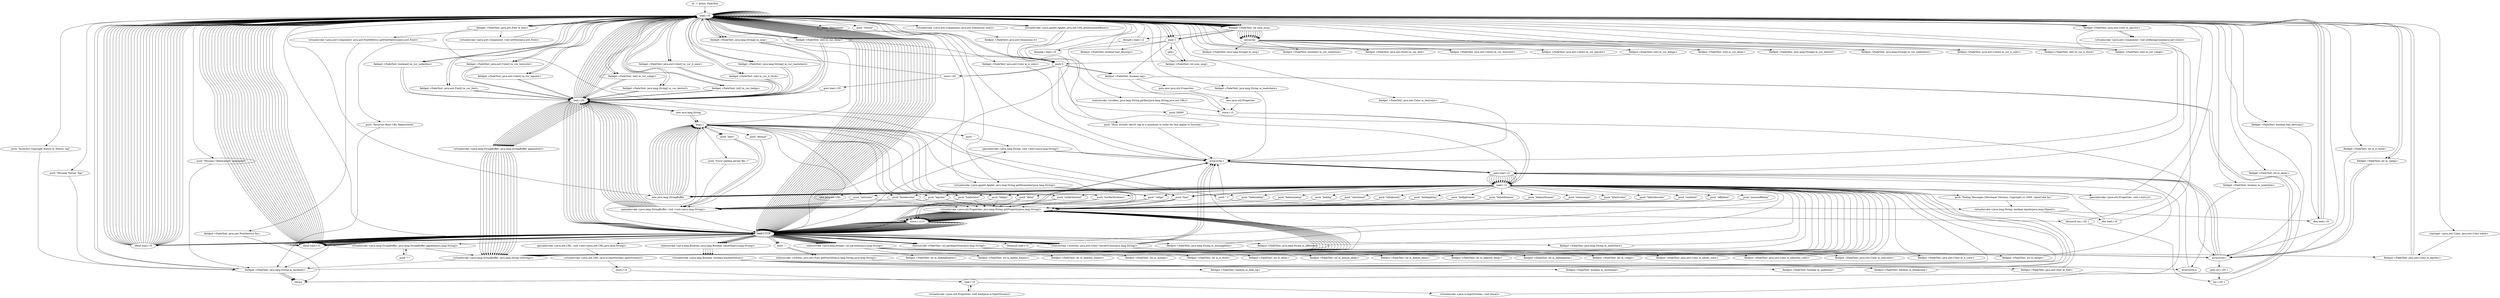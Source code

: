 digraph "" {
    "r0 := @this: FadeText"
    "load.r r0"
    "r0 := @this: FadeText"->"load.r r0";
    "load.r r0"->"load.r r0";
    "virtualinvoke <java.awt.Component: java.awt.Dimension size()>"
    "load.r r0"->"virtualinvoke <java.awt.Component: java.awt.Dimension size()>";
    "fieldput <FadeText: java.awt.Dimension d>"
    "virtualinvoke <java.awt.Component: java.awt.Dimension size()>"->"fieldput <FadeText: java.awt.Dimension d>";
    "push 0"
    "fieldput <FadeText: java.awt.Dimension d>"->"push 0";
    "store.i i35"
    "push 0"->"store.i i35";
    "store.i i35"->"load.r r0";
    "push \"Notice\""
    "load.r r0"->"push \"Notice\"";
    "virtualinvoke <java.applet.Applet: java.lang.String getParameter(java.lang.String)>"
    "push \"Notice\""->"virtualinvoke <java.applet.Applet: java.lang.String getParameter(java.lang.String)>";
    "store.r r118"
    "virtualinvoke <java.applet.Applet: java.lang.String getParameter(java.lang.String)>"->"store.r r118";
    "load.r r118"
    "store.r r118"->"load.r r118";
    "ifnull load.r r0"
    "load.r r118"->"ifnull load.r r0";
    "ifnull load.r r0"->"load.r r118";
    "load.r r118"->"load.r r0";
    "virtualinvoke <java.applet.Applet: java.net.URL getDocumentBase()>"
    "load.r r0"->"virtualinvoke <java.applet.Applet: java.net.URL getDocumentBase()>";
    "staticinvoke <evalkey: java.lang.String getKey(java.lang.String,java.net.URL)>"
    "virtualinvoke <java.applet.Applet: java.net.URL getDocumentBase()>"->"staticinvoke <evalkey: java.lang.String getKey(java.lang.String,java.net.URL)>";
    "store.r r2"
    "staticinvoke <evalkey: java.lang.String getKey(java.lang.String,java.net.URL)>"->"store.r r2";
    "load.r r2"
    "store.r r2"->"load.r r2";
    "push \"Fading Messages (Developer Version), Copyright (c) 2000, OpenCube Inc.\""
    "load.r r2"->"push \"Fading Messages (Developer Version), Copyright (c) 2000, OpenCube Inc.\"";
    "virtualinvoke <java.lang.String: boolean equals(java.lang.Object)>"
    "push \"Fading Messages (Developer Version), Copyright (c) 2000, OpenCube Inc.\""->"virtualinvoke <java.lang.String: boolean equals(java.lang.Object)>";
    "ifne load.r r0"
    "virtualinvoke <java.lang.String: boolean equals(java.lang.Object)>"->"ifne load.r r0";
    "ifne load.r r0"->"load.r r2";
    "push \"-1\""
    "load.r r2"->"push \"-1\"";
    "push \"-1\""->"virtualinvoke <java.lang.String: boolean equals(java.lang.Object)>";
    "ifeq load.r r0"
    "virtualinvoke <java.lang.String: boolean equals(java.lang.Object)>"->"ifeq load.r r0";
    "ifeq load.r r0"->"load.r r0";
    "push \"Incorrect Base URL Registration\""
    "load.r r0"->"push \"Incorrect Base URL Registration\"";
    "fieldput <FadeText: java.lang.String m_onsbtext>"
    "push \"Incorrect Base URL Registration\""->"fieldput <FadeText: java.lang.String m_onsbtext>";
    "return"
    "fieldput <FadeText: java.lang.String m_onsbtext>"->"return";
    "ifeq load.r r0"->"load.r r0";
    "push \"Incorrect Copyright Notice in \'Notice\' tag\""
    "load.r r0"->"push \"Incorrect Copyright Notice in \'Notice\' tag\"";
    "push \"Incorrect Copyright Notice in \'Notice\' tag\""->"fieldput <FadeText: java.lang.String m_onsbtext>";
    "fieldput <FadeText: java.lang.String m_onsbtext>"->"return";
    "ifne load.r r0"->"load.r r0";
    "push 1"
    "load.r r0"->"push 1";
    "fieldput <FadeText: boolean tag>"
    "push 1"->"fieldput <FadeText: boolean tag>";
    "goto new java.util.Properties"
    "fieldput <FadeText: boolean tag>"->"goto new java.util.Properties";
    "new java.util.Properties"
    "goto new java.util.Properties"->"new java.util.Properties";
    "new java.util.Properties"->"store.r r2";
    "store.r r2"->"load.r r2";
    "specialinvoke <java.util.Properties: void <init>()>"
    "load.r r2"->"specialinvoke <java.util.Properties: void <init>()>";
    "specialinvoke <java.util.Properties: void <init>()>"->"load.r r0";
    "push \"filelocation\""
    "load.r r0"->"push \"filelocation\"";
    "push \"filelocation\""->"virtualinvoke <java.applet.Applet: java.lang.String getParameter(java.lang.String)>";
    "virtualinvoke <java.applet.Applet: java.lang.String getParameter(java.lang.String)>"->"store.r r118";
    "store.r r118"->"load.r r118";
    "ifnonnull load.r r2"
    "load.r r118"->"ifnonnull load.r r2";
    "ifnonnull load.r r2"->"load.r r0";
    "push \"Missing \\\"filelocation\\\" parameter\""
    "load.r r0"->"push \"Missing \\\"filelocation\\\" parameter\"";
    "push \"Missing \\\"filelocation\\\" parameter\""->"fieldput <FadeText: java.lang.String m_onsbtext>";
    "fieldput <FadeText: java.lang.String m_onsbtext>"->"load.r r0";
    "load.r r0"->"push 0";
    "push 0"->"fieldput <FadeText: boolean tag>";
    "fieldput <FadeText: boolean tag>"->"return";
    "fieldput <FadeText: boolean tag>"->"store.r r2";
    "store.r r2"->"load.r r0";
    "new java.lang.StringBuffer"
    "load.r r0"->"new java.lang.StringBuffer";
    "dup1.r"
    "new java.lang.StringBuffer"->"dup1.r";
    "push \"Error loading param file: \\\"\""
    "dup1.r"->"push \"Error loading param file: \\\"\"";
    "specialinvoke <java.lang.StringBuffer: void <init>(java.lang.String)>"
    "push \"Error loading param file: \\\"\""->"specialinvoke <java.lang.StringBuffer: void <init>(java.lang.String)>";
    "specialinvoke <java.lang.StringBuffer: void <init>(java.lang.String)>"->"load.r r118";
    "virtualinvoke <java.lang.StringBuffer: java.lang.StringBuffer append(java.lang.String)>"
    "load.r r118"->"virtualinvoke <java.lang.StringBuffer: java.lang.StringBuffer append(java.lang.String)>";
    "push \"\\\"\""
    "virtualinvoke <java.lang.StringBuffer: java.lang.StringBuffer append(java.lang.String)>"->"push \"\\\"\"";
    "push \"\\\"\""->"virtualinvoke <java.lang.StringBuffer: java.lang.StringBuffer append(java.lang.String)>";
    "virtualinvoke <java.lang.StringBuffer: java.lang.String toString()>"
    "virtualinvoke <java.lang.StringBuffer: java.lang.StringBuffer append(java.lang.String)>"->"virtualinvoke <java.lang.StringBuffer: java.lang.String toString()>";
    "virtualinvoke <java.lang.StringBuffer: java.lang.String toString()>"->"fieldput <FadeText: java.lang.String m_onsbtext>";
    "fieldput <FadeText: java.lang.String m_onsbtext>"->"load.r r0";
    "load.r r0"->"push 0";
    "push 0"->"fieldput <FadeText: boolean tag>";
    "fieldput <FadeText: boolean tag>"->"return";
    "ifnonnull load.r r2"->"load.r r2";
    "new java.net.URL"
    "load.r r2"->"new java.net.URL";
    "new java.net.URL"->"dup1.r";
    "dup1.r"->"load.r r0";
    "load.r r0"->"virtualinvoke <java.applet.Applet: java.net.URL getDocumentBase()>";
    "virtualinvoke <java.applet.Applet: java.net.URL getDocumentBase()>"->"load.r r118";
    "specialinvoke <java.net.URL: void <init>(java.net.URL,java.lang.String)>"
    "load.r r118"->"specialinvoke <java.net.URL: void <init>(java.net.URL,java.lang.String)>";
    "virtualinvoke <java.net.URL: java.io.InputStream openStream()>"
    "specialinvoke <java.net.URL: void <init>(java.net.URL,java.lang.String)>"->"virtualinvoke <java.net.URL: java.io.InputStream openStream()>";
    "store.r r5"
    "virtualinvoke <java.net.URL: java.io.InputStream openStream()>"->"store.r r5";
    "load.r r5"
    "store.r r5"->"load.r r5";
    "virtualinvoke <java.util.Properties: void load(java.io.InputStream)>"
    "load.r r5"->"virtualinvoke <java.util.Properties: void load(java.io.InputStream)>";
    "virtualinvoke <java.util.Properties: void load(java.io.InputStream)>"->"load.r r5";
    "virtualinvoke <java.io.InputStream: void close()>"
    "load.r r5"->"virtualinvoke <java.io.InputStream: void close()>";
    "goto load.r r2"
    "virtualinvoke <java.io.InputStream: void close()>"->"goto load.r r2";
    "goto load.r r2"->"load.r r2";
    "push \"onsbtext\""
    "load.r r2"->"push \"onsbtext\"";
    "virtualinvoke <java.util.Properties: java.lang.String getProperty(java.lang.String)>"
    "push \"onsbtext\""->"virtualinvoke <java.util.Properties: java.lang.String getProperty(java.lang.String)>";
    "virtualinvoke <java.util.Properties: java.lang.String getProperty(java.lang.String)>"->"store.r r118";
    "store.r r118"->"load.r r118";
    "ifnull load.r r2"
    "load.r r118"->"ifnull load.r r2";
    "ifnull load.r r2"->"load.r r0";
    "load.r r0"->"load.r r118";
    "load.r r118"->"fieldput <FadeText: java.lang.String m_onsbtext>";
    "fieldput <FadeText: java.lang.String m_onsbtext>"->"load.r r2";
    "push \"offsbtext\""
    "load.r r2"->"push \"offsbtext\"";
    "push \"offsbtext\""->"virtualinvoke <java.util.Properties: java.lang.String getProperty(java.lang.String)>";
    "virtualinvoke <java.util.Properties: java.lang.String getProperty(java.lang.String)>"->"store.r r118";
    "store.r r118"->"load.r r118";
    "load.r r118"->"ifnull load.r r2";
    "ifnull load.r r2"->"load.r r0";
    "load.r r0"->"load.r r118";
    "fieldput <FadeText: java.lang.String m_offsbtext>"
    "load.r r118"->"fieldput <FadeText: java.lang.String m_offsbtext>";
    "fieldput <FadeText: java.lang.String m_offsbtext>"->"load.r r2";
    "push \"loadwhere\""
    "load.r r2"->"push \"loadwhere\"";
    "push \"loadwhere\""->"virtualinvoke <java.util.Properties: java.lang.String getProperty(java.lang.String)>";
    "virtualinvoke <java.util.Properties: java.lang.String getProperty(java.lang.String)>"->"store.r r118";
    "store.r r118"->"load.r r118";
    "load.r r118"->"ifnull load.r r2";
    "ifnull load.r r2"->"load.r r0";
    "load.r r0"->"load.r r118";
    "fieldput <FadeText: java.lang.String m_loadwhere>"
    "load.r r118"->"fieldput <FadeText: java.lang.String m_loadwhere>";
    "fieldput <FadeText: java.lang.String m_loadwhere>"->"load.r r2";
    "push \"font\""
    "load.r r2"->"push \"font\"";
    "push \"font\""->"virtualinvoke <java.util.Properties: java.lang.String getProperty(java.lang.String)>";
    "virtualinvoke <java.util.Properties: java.lang.String getProperty(java.lang.String)>"->"store.r r118";
    "store.r r118"->"load.r r118";
    "load.r r118"->"ifnull load.r r2";
    "ifnull load.r r2"->"load.r r0";
    "load.r r0"->"load.r r118";
    "push \",\""
    "load.r r118"->"push \",\"";
    "staticinvoke <ocfontc: java.awt.Font getFontSD(java.lang.String,java.lang.String)>"
    "push \",\""->"staticinvoke <ocfontc: java.awt.Font getFontSD(java.lang.String,java.lang.String)>";
    "fieldput <FadeText: java.awt.Font m_font>"
    "staticinvoke <ocfontc: java.awt.Font getFontSD(java.lang.String,java.lang.String)>"->"fieldput <FadeText: java.awt.Font m_font>";
    "fieldput <FadeText: java.awt.Font m_font>"->"load.r r2";
    "push \"delay\""
    "load.r r2"->"push \"delay\"";
    "push \"delay\""->"virtualinvoke <java.util.Properties: java.lang.String getProperty(java.lang.String)>";
    "virtualinvoke <java.util.Properties: java.lang.String getProperty(java.lang.String)>"->"store.r r118";
    "store.r r118"->"load.r r118";
    "load.r r118"->"ifnull load.r r2";
    "ifnull load.r r2"->"load.r r0";
    "load.r r0"->"load.r r118";
    "staticinvoke <java.lang.Integer: int parseInt(java.lang.String)>"
    "load.r r118"->"staticinvoke <java.lang.Integer: int parseInt(java.lang.String)>";
    "fieldput <FadeText: int m_delay>"
    "staticinvoke <java.lang.Integer: int parseInt(java.lang.String)>"->"fieldput <FadeText: int m_delay>";
    "fieldput <FadeText: int m_delay>"->"load.r r2";
    "push \"mouseoffdelay\""
    "load.r r2"->"push \"mouseoffdelay\"";
    "push \"mouseoffdelay\""->"virtualinvoke <java.util.Properties: java.lang.String getProperty(java.lang.String)>";
    "virtualinvoke <java.util.Properties: java.lang.String getProperty(java.lang.String)>"->"store.r r118";
    "store.r r118"->"load.r r118";
    "load.r r118"->"ifnull load.r r2";
    "ifnull load.r r2"->"load.r r0";
    "load.r r0"->"load.r r118";
    "load.r r118"->"staticinvoke <java.lang.Integer: int parseInt(java.lang.String)>";
    "fieldput <FadeText: int m_mouse_delay>"
    "staticinvoke <java.lang.Integer: int parseInt(java.lang.String)>"->"fieldput <FadeText: int m_mouse_delay>";
    "fieldput <FadeText: int m_mouse_delay>"->"load.r r2";
    "push \"fadeindelay\""
    "load.r r2"->"push \"fadeindelay\"";
    "push \"fadeindelay\""->"virtualinvoke <java.util.Properties: java.lang.String getProperty(java.lang.String)>";
    "virtualinvoke <java.util.Properties: java.lang.String getProperty(java.lang.String)>"->"store.r r118";
    "store.r r118"->"load.r r118";
    "load.r r118"->"ifnull load.r r2";
    "ifnull load.r r2"->"load.r r0";
    "load.r r0"->"load.r r118";
    "load.r r118"->"staticinvoke <java.lang.Integer: int parseInt(java.lang.String)>";
    "fieldput <FadeText: int m_fadein_delay>"
    "staticinvoke <java.lang.Integer: int parseInt(java.lang.String)>"->"fieldput <FadeText: int m_fadein_delay>";
    "fieldput <FadeText: int m_fadein_delay>"->"load.r r2";
    "push \"fadeoutdelay\""
    "load.r r2"->"push \"fadeoutdelay\"";
    "push \"fadeoutdelay\""->"virtualinvoke <java.util.Properties: java.lang.String getProperty(java.lang.String)>";
    "virtualinvoke <java.util.Properties: java.lang.String getProperty(java.lang.String)>"->"store.r r118";
    "store.r r118"->"load.r r118";
    "load.r r118"->"ifnull load.r r2";
    "ifnull load.r r2"->"load.r r0";
    "load.r r0"->"load.r r118";
    "load.r r118"->"staticinvoke <java.lang.Integer: int parseInt(java.lang.String)>";
    "fieldput <FadeText: int m_fadeout_delay>"
    "staticinvoke <java.lang.Integer: int parseInt(java.lang.String)>"->"fieldput <FadeText: int m_fadeout_delay>";
    "fieldput <FadeText: int m_fadeout_delay>"->"load.r r2";
    "push \"fadebg\""
    "load.r r2"->"push \"fadebg\"";
    "push \"fadebg\""->"virtualinvoke <java.util.Properties: java.lang.String getProperty(java.lang.String)>";
    "virtualinvoke <java.util.Properties: java.lang.String getProperty(java.lang.String)>"->"store.r r118";
    "store.r r118"->"load.r r118";
    "load.r r118"->"ifnull load.r r2";
    "ifnull load.r r2"->"load.r r0";
    "load.r r0"->"load.r r118";
    "staticinvoke <java.lang.Boolean: java.lang.Boolean valueOf(java.lang.String)>"
    "load.r r118"->"staticinvoke <java.lang.Boolean: java.lang.Boolean valueOf(java.lang.String)>";
    "virtualinvoke <java.lang.Boolean: boolean booleanValue()>"
    "staticinvoke <java.lang.Boolean: java.lang.Boolean valueOf(java.lang.String)>"->"virtualinvoke <java.lang.Boolean: boolean booleanValue()>";
    "fieldput <FadeText: boolean m_fade_bg>"
    "virtualinvoke <java.lang.Boolean: boolean booleanValue()>"->"fieldput <FadeText: boolean m_fade_bg>";
    "fieldput <FadeText: boolean m_fade_bg>"->"load.r r2";
    "push \"showhand\""
    "load.r r2"->"push \"showhand\"";
    "push \"showhand\""->"virtualinvoke <java.util.Properties: java.lang.String getProperty(java.lang.String)>";
    "virtualinvoke <java.util.Properties: java.lang.String getProperty(java.lang.String)>"->"store.r r118";
    "store.r r118"->"load.r r118";
    "load.r r118"->"ifnull load.r r2";
    "ifnull load.r r2"->"load.r r0";
    "load.r r0"->"load.r r118";
    "load.r r118"->"staticinvoke <java.lang.Boolean: java.lang.Boolean valueOf(java.lang.String)>";
    "staticinvoke <java.lang.Boolean: java.lang.Boolean valueOf(java.lang.String)>"->"virtualinvoke <java.lang.Boolean: boolean booleanValue()>";
    "fieldput <FadeText: boolean m_showhand>"
    "virtualinvoke <java.lang.Boolean: boolean booleanValue()>"->"fieldput <FadeText: boolean m_showhand>";
    "fieldput <FadeText: boolean m_showhand>"->"load.r r2";
    "push \"underlinetext\""
    "load.r r2"->"push \"underlinetext\"";
    "push \"underlinetext\""->"virtualinvoke <java.util.Properties: java.lang.String getProperty(java.lang.String)>";
    "virtualinvoke <java.util.Properties: java.lang.String getProperty(java.lang.String)>"->"store.r r118";
    "store.r r118"->"load.r r118";
    "load.r r118"->"ifnull load.r r2";
    "ifnull load.r r2"->"load.r r0";
    "load.r r0"->"load.r r118";
    "load.r r118"->"staticinvoke <java.lang.Boolean: java.lang.Boolean valueOf(java.lang.String)>";
    "staticinvoke <java.lang.Boolean: java.lang.Boolean valueOf(java.lang.String)>"->"virtualinvoke <java.lang.Boolean: boolean booleanValue()>";
    "fieldput <FadeText: boolean m_underline>"
    "virtualinvoke <java.lang.Boolean: boolean booleanValue()>"->"fieldput <FadeText: boolean m_underline>";
    "fieldput <FadeText: boolean m_underline>"->"load.r r2";
    "push \"hllinksonly\""
    "load.r r2"->"push \"hllinksonly\"";
    "push \"hllinksonly\""->"virtualinvoke <java.util.Properties: java.lang.String getProperty(java.lang.String)>";
    "virtualinvoke <java.util.Properties: java.lang.String getProperty(java.lang.String)>"->"store.r r118";
    "store.r r118"->"load.r r118";
    "load.r r118"->"ifnull load.r r2";
    "ifnull load.r r2"->"load.r r0";
    "load.r r0"->"load.r r118";
    "load.r r118"->"staticinvoke <java.lang.Boolean: java.lang.Boolean valueOf(java.lang.String)>";
    "staticinvoke <java.lang.Boolean: java.lang.Boolean valueOf(java.lang.String)>"->"virtualinvoke <java.lang.Boolean: boolean booleanValue()>";
    "fieldput <FadeText: boolean m_hllinksonly>"
    "virtualinvoke <java.lang.Boolean: boolean booleanValue()>"->"fieldput <FadeText: boolean m_hllinksonly>";
    "fieldput <FadeText: boolean m_hllinksonly>"->"load.r r2";
    "push \"fadebgdelay\""
    "load.r r2"->"push \"fadebgdelay\"";
    "push \"fadebgdelay\""->"virtualinvoke <java.util.Properties: java.lang.String getProperty(java.lang.String)>";
    "virtualinvoke <java.util.Properties: java.lang.String getProperty(java.lang.String)>"->"store.r r118";
    "store.r r118"->"load.r r118";
    "load.r r118"->"ifnull load.r r2";
    "ifnull load.r r2"->"load.r r0";
    "load.r r0"->"load.r r118";
    "load.r r118"->"staticinvoke <java.lang.Integer: int parseInt(java.lang.String)>";
    "fieldput <FadeText: int m_fadebgdelay>"
    "staticinvoke <java.lang.Integer: int parseInt(java.lang.String)>"->"fieldput <FadeText: int m_fadebgdelay>";
    "fieldput <FadeText: int m_fadebgdelay>"->"load.r r2";
    "push \"fadbgframes\""
    "load.r r2"->"push \"fadbgframes\"";
    "push \"fadbgframes\""->"virtualinvoke <java.util.Properties: java.lang.String getProperty(java.lang.String)>";
    "virtualinvoke <java.util.Properties: java.lang.String getProperty(java.lang.String)>"->"store.r r118";
    "store.r r118"->"load.r r118";
    "load.r r118"->"ifnull load.r r2";
    "ifnull load.r r2"->"load.r r0";
    "load.r r0"->"load.r r118";
    "load.r r118"->"staticinvoke <java.lang.Integer: int parseInt(java.lang.String)>";
    "fieldput <FadeText: int m_fadebgframes>"
    "staticinvoke <java.lang.Integer: int parseInt(java.lang.String)>"->"fieldput <FadeText: int m_fadebgframes>";
    "fieldput <FadeText: int m_fadebgframes>"->"load.r r2";
    "push \"fadeinframes\""
    "load.r r2"->"push \"fadeinframes\"";
    "push \"fadeinframes\""->"virtualinvoke <java.util.Properties: java.lang.String getProperty(java.lang.String)>";
    "virtualinvoke <java.util.Properties: java.lang.String getProperty(java.lang.String)>"->"store.r r118";
    "store.r r118"->"load.r r118";
    "load.r r118"->"ifnull load.r r2";
    "ifnull load.r r2"->"load.r r0";
    "load.r r0"->"load.r r118";
    "load.r r118"->"staticinvoke <java.lang.Integer: int parseInt(java.lang.String)>";
    "fieldput <FadeText: int m_fadein_frames>"
    "staticinvoke <java.lang.Integer: int parseInt(java.lang.String)>"->"fieldput <FadeText: int m_fadein_frames>";
    "fieldput <FadeText: int m_fadein_frames>"->"load.r r2";
    "push \"fadeoutframes\""
    "load.r r2"->"push \"fadeoutframes\"";
    "push \"fadeoutframes\""->"virtualinvoke <java.util.Properties: java.lang.String getProperty(java.lang.String)>";
    "virtualinvoke <java.util.Properties: java.lang.String getProperty(java.lang.String)>"->"store.r r118";
    "store.r r118"->"load.r r118";
    "load.r r118"->"ifnull load.r r2";
    "ifnull load.r r2"->"load.r r0";
    "load.r r0"->"load.r r118";
    "load.r r118"->"staticinvoke <java.lang.Integer: int parseInt(java.lang.String)>";
    "fieldput <FadeText: int m_fadeout_frames>"
    "staticinvoke <java.lang.Integer: int parseInt(java.lang.String)>"->"fieldput <FadeText: int m_fadeout_frames>";
    "fieldput <FadeText: int m_fadeout_frames>"->"load.r r2";
    "push \"textmargin\""
    "load.r r2"->"push \"textmargin\"";
    "push \"textmargin\""->"virtualinvoke <java.util.Properties: java.lang.String getProperty(java.lang.String)>";
    "virtualinvoke <java.util.Properties: java.lang.String getProperty(java.lang.String)>"->"store.r r118";
    "store.r r118"->"load.r r118";
    "load.r r118"->"ifnull load.r r2";
    "ifnull load.r r2"->"load.r r0";
    "load.r r0"->"load.r r118";
    "load.r r118"->"staticinvoke <java.lang.Integer: int parseInt(java.lang.String)>";
    "fieldput <FadeText: int m_margin>"
    "staticinvoke <java.lang.Integer: int parseInt(java.lang.String)>"->"fieldput <FadeText: int m_margin>";
    "fieldput <FadeText: int m_margin>"->"load.r r2";
    "push \"borderthickness\""
    "load.r r2"->"push \"borderthickness\"";
    "push \"borderthickness\""->"virtualinvoke <java.util.Properties: java.lang.String getProperty(java.lang.String)>";
    "virtualinvoke <java.util.Properties: java.lang.String getProperty(java.lang.String)>"->"store.r r118";
    "store.r r118"->"load.r r118";
    "load.r r118"->"ifnull load.r r2";
    "ifnull load.r r2"->"load.r r0";
    "load.r r0"->"load.r r118";
    "load.r r118"->"staticinvoke <java.lang.Integer: int parseInt(java.lang.String)>";
    "fieldput <FadeText: int m_b_thick>"
    "staticinvoke <java.lang.Integer: int parseInt(java.lang.String)>"->"fieldput <FadeText: int m_b_thick>";
    "fieldput <FadeText: int m_b_thick>"->"load.r r2";
    "load.r r2"->"push \"font\"";
    "push \"font\""->"virtualinvoke <java.util.Properties: java.lang.String getProperty(java.lang.String)>";
    "virtualinvoke <java.util.Properties: java.lang.String getProperty(java.lang.String)>"->"store.r r118";
    "store.r r118"->"load.r r118";
    "load.r r118"->"ifnull load.r r2";
    "ifnull load.r r2"->"load.r r0";
    "load.r r0"->"load.r r118";
    "fieldput <FadeText: java.lang.String m_messagefont>"
    "load.r r118"->"fieldput <FadeText: java.lang.String m_messagefont>";
    "fieldput <FadeText: java.lang.String m_messagefont>"->"load.r r2";
    "push \"hltextcolor\""
    "load.r r2"->"push \"hltextcolor\"";
    "push \"hltextcolor\""->"virtualinvoke <java.util.Properties: java.lang.String getProperty(java.lang.String)>";
    "virtualinvoke <java.util.Properties: java.lang.String getProperty(java.lang.String)>"->"store.r r118";
    "store.r r118"->"load.r r118";
    "load.r r118"->"ifnull load.r r2";
    "ifnull load.r r2"->"load.r r0";
    "load.r r0"->"load.r r118";
    "staticinvoke <occcolor: java.awt.Color ConvertColor(java.lang.String)>"
    "load.r r118"->"staticinvoke <occcolor: java.awt.Color ConvertColor(java.lang.String)>";
    "fieldput <FadeText: java.awt.Color m_hltext_color>"
    "staticinvoke <occcolor: java.awt.Color ConvertColor(java.lang.String)>"->"fieldput <FadeText: java.awt.Color m_hltext_color>";
    "fieldput <FadeText: java.awt.Color m_hltext_color>"->"load.r r2";
    "push \"hlbordercolor\""
    "load.r r2"->"push \"hlbordercolor\"";
    "push \"hlbordercolor\""->"virtualinvoke <java.util.Properties: java.lang.String getProperty(java.lang.String)>";
    "virtualinvoke <java.util.Properties: java.lang.String getProperty(java.lang.String)>"->"store.r r118";
    "store.r r118"->"load.r r118";
    "load.r r118"->"ifnull load.r r2";
    "ifnull load.r r2"->"load.r r0";
    "load.r r0"->"load.r r118";
    "load.r r118"->"staticinvoke <occcolor: java.awt.Color ConvertColor(java.lang.String)>";
    "fieldput <FadeText: java.awt.Color m_hlborder_color>"
    "staticinvoke <occcolor: java.awt.Color ConvertColor(java.lang.String)>"->"fieldput <FadeText: java.awt.Color m_hlborder_color>";
    "fieldput <FadeText: java.awt.Color m_hlborder_color>"->"load.r r2";
    "push \"textcolor\""
    "load.r r2"->"push \"textcolor\"";
    "push \"textcolor\""->"virtualinvoke <java.util.Properties: java.lang.String getProperty(java.lang.String)>";
    "virtualinvoke <java.util.Properties: java.lang.String getProperty(java.lang.String)>"->"store.r r118";
    "store.r r118"->"load.r r118";
    "load.r r118"->"ifnull load.r r2";
    "ifnull load.r r2"->"load.r r0";
    "load.r r0"->"load.r r118";
    "load.r r118"->"staticinvoke <occcolor: java.awt.Color ConvertColor(java.lang.String)>";
    "fieldput <FadeText: java.awt.Color m_textcolor>"
    "staticinvoke <occcolor: java.awt.Color ConvertColor(java.lang.String)>"->"fieldput <FadeText: java.awt.Color m_textcolor>";
    "fieldput <FadeText: java.awt.Color m_textcolor>"->"load.r r2";
    "push \"bgcolor\""
    "load.r r2"->"push \"bgcolor\"";
    "push \"bgcolor\""->"virtualinvoke <java.util.Properties: java.lang.String getProperty(java.lang.String)>";
    "virtualinvoke <java.util.Properties: java.lang.String getProperty(java.lang.String)>"->"store.r r118";
    "store.r r118"->"load.r r118";
    "load.r r118"->"ifnull load.r r0";
    "ifnull load.r r0"->"load.r r0";
    "load.r r0"->"load.r r118";
    "load.r r118"->"staticinvoke <occcolor: java.awt.Color ConvertColor(java.lang.String)>";
    "fieldput <FadeText: java.awt.Color m_bgcolor>"
    "staticinvoke <occcolor: java.awt.Color ConvertColor(java.lang.String)>"->"fieldput <FadeText: java.awt.Color m_bgcolor>";
    "fieldput <FadeText: java.awt.Color m_bgcolor>"->"load.r r0";
    "load.r r0"->"load.r r0";
    "fieldget <FadeText: java.awt.Color m_bgcolor>"
    "load.r r0"->"fieldget <FadeText: java.awt.Color m_bgcolor>";
    "virtualinvoke <java.awt.Component: void setBackground(java.awt.Color)>"
    "fieldget <FadeText: java.awt.Color m_bgcolor>"->"virtualinvoke <java.awt.Component: void setBackground(java.awt.Color)>";
    "virtualinvoke <java.awt.Component: void setBackground(java.awt.Color)>"->"goto load.r r2";
    "goto load.r r2"->"load.r r2";
    "push \"bordercolor\""
    "load.r r2"->"push \"bordercolor\"";
    "push \"bordercolor\""->"virtualinvoke <java.util.Properties: java.lang.String getProperty(java.lang.String)>";
    "virtualinvoke <java.util.Properties: java.lang.String getProperty(java.lang.String)>"->"store.r r118";
    "store.r r118"->"load.r r118";
    "load.r r118"->"ifnull load.r r2";
    "ifnull load.r r2"->"load.r r0";
    "load.r r0"->"load.r r118";
    "load.r r118"->"staticinvoke <occcolor: java.awt.Color ConvertColor(java.lang.String)>";
    "fieldput <FadeText: java.awt.Color m_b_color>"
    "staticinvoke <occcolor: java.awt.Color ConvertColor(java.lang.String)>"->"fieldput <FadeText: java.awt.Color m_b_color>";
    "fieldput <FadeText: java.awt.Color m_b_color>"->"load.r r2";
    "push \"valign\""
    "load.r r2"->"push \"valign\"";
    "push \"valign\""->"virtualinvoke <java.util.Properties: java.lang.String getProperty(java.lang.String)>";
    "virtualinvoke <java.util.Properties: java.lang.String getProperty(java.lang.String)>"->"store.r r118";
    "store.r r118"->"load.r r118";
    "load.r r118"->"ifnull load.r r2";
    "ifnull load.r r2"->"load.r r0";
    "load.r r0"->"load.r r118";
    "staticinvoke <FadeText: int getAlignValue(java.lang.String)>"
    "load.r r118"->"staticinvoke <FadeText: int getAlignValue(java.lang.String)>";
    "fieldput <FadeText: int m_valign>"
    "staticinvoke <FadeText: int getAlignValue(java.lang.String)>"->"fieldput <FadeText: int m_valign>";
    "fieldput <FadeText: int m_valign>"->"load.r r2";
    "push \"halign\""
    "load.r r2"->"push \"halign\"";
    "push \"halign\""->"virtualinvoke <java.util.Properties: java.lang.String getProperty(java.lang.String)>";
    "virtualinvoke <java.util.Properties: java.lang.String getProperty(java.lang.String)>"->"store.r r118";
    "store.r r118"->"load.r r118";
    "load.r r118"->"ifnull load.r r2";
    "ifnull load.r r2"->"load.r r0";
    "load.r r0"->"load.r r118";
    "load.r r118"->"staticinvoke <FadeText: int getAlignValue(java.lang.String)>";
    "fieldput <FadeText: int m_halign>"
    "staticinvoke <FadeText: int getAlignValue(java.lang.String)>"->"fieldput <FadeText: int m_halign>";
    "fieldput <FadeText: int m_halign>"->"goto load.r r2";
    "goto load.r r2"->"load.r r2";
    "load.r r2"->"new java.lang.StringBuffer";
    "new java.lang.StringBuffer"->"dup1.r";
    "push \"desc\""
    "dup1.r"->"push \"desc\"";
    "push \"desc\""->"specialinvoke <java.lang.StringBuffer: void <init>(java.lang.String)>";
    "load.i i35"
    "specialinvoke <java.lang.StringBuffer: void <init>(java.lang.String)>"->"load.i i35";
    "virtualinvoke <java.lang.StringBuffer: java.lang.StringBuffer append(int)>"
    "load.i i35"->"virtualinvoke <java.lang.StringBuffer: java.lang.StringBuffer append(int)>";
    "virtualinvoke <java.lang.StringBuffer: java.lang.StringBuffer append(int)>"->"virtualinvoke <java.lang.StringBuffer: java.lang.String toString()>";
    "virtualinvoke <java.lang.StringBuffer: java.lang.String toString()>"->"virtualinvoke <java.util.Properties: java.lang.String getProperty(java.lang.String)>";
    "ifnonnull inc.i i35 1"
    "virtualinvoke <java.util.Properties: java.lang.String getProperty(java.lang.String)>"->"ifnonnull inc.i i35 1";
    "ifnonnull inc.i i35 1"->"load.r r0";
    "fieldget <FadeText: int num_msg>"
    "load.r r0"->"fieldget <FadeText: int num_msg>";
    "fieldget <FadeText: int num_msg>"->"push 1";
    "ifcmpge.i load.r r0"
    "push 1"->"ifcmpge.i load.r r0";
    "ifcmpge.i load.r r0"->"load.r r0";
    "load.r r0"->"push 1";
    "fieldput <FadeText: int num_msg>"
    "push 1"->"fieldput <FadeText: int num_msg>";
    "fieldput <FadeText: int num_msg>"->"load.r r0";
    "load.r r0"->"push 1";
    "fieldput <FadeText: boolean bad_descrips>"
    "push 1"->"fieldput <FadeText: boolean bad_descrips>";
    "fieldput <FadeText: boolean bad_descrips>"->"load.r r0";
    "load.r r0"->"load.r r0";
    "load.r r0"->"fieldget <FadeText: int num_msg>";
    "newarray"
    "fieldget <FadeText: int num_msg>"->"newarray";
    "fieldput <FadeText: java.lang.String[] m_msg>"
    "newarray"->"fieldput <FadeText: java.lang.String[] m_msg>";
    "fieldput <FadeText: java.lang.String[] m_msg>"->"load.r r0";
    "load.r r0"->"load.r r0";
    "load.r r0"->"fieldget <FadeText: int num_msg>";
    "fieldget <FadeText: int num_msg>"->"newarray";
    "fieldput <FadeText: boolean[] m_cur_underline>"
    "newarray"->"fieldput <FadeText: boolean[] m_cur_underline>";
    "fieldput <FadeText: boolean[] m_cur_underline>"->"load.r r0";
    "load.r r0"->"load.r r0";
    "load.r r0"->"fieldget <FadeText: int num_msg>";
    "fieldget <FadeText: int num_msg>"->"newarray";
    "fieldput <FadeText: java.awt.Font[] m_cur_font>"
    "newarray"->"fieldput <FadeText: java.awt.Font[] m_cur_font>";
    "fieldput <FadeText: java.awt.Font[] m_cur_font>"->"load.r r0";
    "load.r r0"->"load.r r0";
    "load.r r0"->"fieldget <FadeText: int num_msg>";
    "fieldget <FadeText: int num_msg>"->"newarray";
    "fieldput <FadeText: java.awt.Color[] m_cur_textcolor>"
    "newarray"->"fieldput <FadeText: java.awt.Color[] m_cur_textcolor>";
    "fieldput <FadeText: java.awt.Color[] m_cur_textcolor>"->"load.r r0";
    "load.r r0"->"load.r r0";
    "load.r r0"->"fieldget <FadeText: int num_msg>";
    "fieldget <FadeText: int num_msg>"->"newarray";
    "fieldput <FadeText: java.awt.Color[] m_cur_bgcolor>"
    "newarray"->"fieldput <FadeText: java.awt.Color[] m_cur_bgcolor>";
    "fieldput <FadeText: java.awt.Color[] m_cur_bgcolor>"->"load.r r0";
    "load.r r0"->"load.r r0";
    "load.r r0"->"fieldget <FadeText: int num_msg>";
    "fieldget <FadeText: int num_msg>"->"newarray";
    "fieldput <FadeText: int[] m_cur_delay>"
    "newarray"->"fieldput <FadeText: int[] m_cur_delay>";
    "fieldput <FadeText: int[] m_cur_delay>"->"load.r r0";
    "load.r r0"->"load.r r0";
    "load.r r0"->"fieldget <FadeText: int num_msg>";
    "fieldget <FadeText: int num_msg>"->"newarray";
    "fieldput <FadeText: java.lang.String[] m_cur_desturl>"
    "newarray"->"fieldput <FadeText: java.lang.String[] m_cur_desturl>";
    "fieldput <FadeText: java.lang.String[] m_cur_desturl>"->"load.r r0";
    "load.r r0"->"load.r r0";
    "load.r r0"->"fieldget <FadeText: int num_msg>";
    "fieldget <FadeText: int num_msg>"->"newarray";
    "fieldput <FadeText: java.lang.String[] m_cur_loadwhere>"
    "newarray"->"fieldput <FadeText: java.lang.String[] m_cur_loadwhere>";
    "fieldput <FadeText: java.lang.String[] m_cur_loadwhere>"->"load.r r0";
    "load.r r0"->"load.r r0";
    "load.r r0"->"fieldget <FadeText: int num_msg>";
    "fieldget <FadeText: int num_msg>"->"newarray";
    "fieldput <FadeText: java.awt.Color[] m_cur_b_color>"
    "newarray"->"fieldput <FadeText: java.awt.Color[] m_cur_b_color>";
    "fieldput <FadeText: java.awt.Color[] m_cur_b_color>"->"load.r r0";
    "load.r r0"->"load.r r0";
    "load.r r0"->"fieldget <FadeText: int num_msg>";
    "fieldget <FadeText: int num_msg>"->"newarray";
    "fieldput <FadeText: int[] m_cur_b_thick>"
    "newarray"->"fieldput <FadeText: int[] m_cur_b_thick>";
    "fieldput <FadeText: int[] m_cur_b_thick>"->"load.r r0";
    "load.r r0"->"load.r r0";
    "load.r r0"->"fieldget <FadeText: int num_msg>";
    "fieldget <FadeText: int num_msg>"->"newarray";
    "fieldput <FadeText: int[] m_cur_valign>"
    "newarray"->"fieldput <FadeText: int[] m_cur_valign>";
    "fieldput <FadeText: int[] m_cur_valign>"->"load.r r0";
    "load.r r0"->"load.r r0";
    "load.r r0"->"fieldget <FadeText: int num_msg>";
    "fieldget <FadeText: int num_msg>"->"newarray";
    "fieldput <FadeText: int[] m_cur_halign>"
    "newarray"->"fieldput <FadeText: int[] m_cur_halign>";
    "fieldput <FadeText: int[] m_cur_halign>"->"push 0";
    "push 0"->"store.i i35";
    "goto load.i i35"
    "store.i i35"->"goto load.i i35";
    "goto load.i i35"->"load.i i35";
    "load.i i35"->"load.r r0";
    "load.r r0"->"fieldget <FadeText: int num_msg>";
    "ifcmplt.i load.r r2"
    "fieldget <FadeText: int num_msg>"->"ifcmplt.i load.r r2";
    "ifcmplt.i load.r r2"->"load.r r0";
    "fieldget <FadeText: boolean bad_descrips>"
    "load.r r0"->"fieldget <FadeText: boolean bad_descrips>";
    "fieldget <FadeText: boolean bad_descrips>"->"ifeq load.r r0";
    "ifeq load.r r0"->"load.r r0";
    "fieldget <FadeText: java.lang.String[] m_msg>"
    "load.r r0"->"fieldget <FadeText: java.lang.String[] m_msg>";
    "fieldget <FadeText: java.lang.String[] m_msg>"->"push 0";
    "push \"Must include \'desc0\' tag at a minimum in order for this applet to function.\""
    "push 0"->"push \"Must include \'desc0\' tag at a minimum in order for this applet to function.\"";
    "arraywrite.r"
    "push \"Must include \'desc0\' tag at a minimum in order for this applet to function.\""->"arraywrite.r";
    "arraywrite.r"->"load.r r0";
    "fieldget <FadeText: int[] m_cur_delay>"
    "load.r r0"->"fieldget <FadeText: int[] m_cur_delay>";
    "fieldget <FadeText: int[] m_cur_delay>"->"push 0";
    "push 30000"
    "push 0"->"push 30000";
    "arraywrite.i"
    "push 30000"->"arraywrite.i";
    "arraywrite.i"->"load.r r0";
    "load.r r0"->"load.r r0";
    "fieldget <FadeText: java.awt.Font m_font>"
    "load.r r0"->"fieldget <FadeText: java.awt.Font m_font>";
    "virtualinvoke <java.awt.Component: void setFont(java.awt.Font)>"
    "fieldget <FadeText: java.awt.Font m_font>"->"virtualinvoke <java.awt.Component: void setFont(java.awt.Font)>";
    "virtualinvoke <java.awt.Component: void setFont(java.awt.Font)>"->"load.r r0";
    "load.r r0"->"load.r r0";
    "load.r r0"->"load.r r0";
    "load.r r0"->"fieldget <FadeText: java.awt.Font m_font>";
    "virtualinvoke <java.awt.Component: java.awt.FontMetrics getFontMetrics(java.awt.Font)>"
    "fieldget <FadeText: java.awt.Font m_font>"->"virtualinvoke <java.awt.Component: java.awt.FontMetrics getFontMetrics(java.awt.Font)>";
    "fieldput <FadeText: java.awt.FontMetrics fm>"
    "virtualinvoke <java.awt.Component: java.awt.FontMetrics getFontMetrics(java.awt.Font)>"->"fieldput <FadeText: java.awt.FontMetrics fm>";
    "fieldput <FadeText: java.awt.FontMetrics fm>"->"return";
    "ifcmplt.i load.r r2"->"load.r r2";
    "load.r r2"->"new java.lang.StringBuffer";
    "new java.lang.StringBuffer"->"dup1.r";
    "dup1.r"->"push \"desc\"";
    "push \"desc\""->"specialinvoke <java.lang.StringBuffer: void <init>(java.lang.String)>";
    "specialinvoke <java.lang.StringBuffer: void <init>(java.lang.String)>"->"load.i i35";
    "load.i i35"->"virtualinvoke <java.lang.StringBuffer: java.lang.StringBuffer append(int)>";
    "virtualinvoke <java.lang.StringBuffer: java.lang.StringBuffer append(int)>"->"virtualinvoke <java.lang.StringBuffer: java.lang.String toString()>";
    "virtualinvoke <java.lang.StringBuffer: java.lang.String toString()>"->"virtualinvoke <java.util.Properties: java.lang.String getProperty(java.lang.String)>";
    "virtualinvoke <java.util.Properties: java.lang.String getProperty(java.lang.String)>"->"store.r r118";
    "store.r r118"->"load.r r118";
    "load.r r118"->"ifnull load.r r0";
    "ifnull load.r r0"->"load.r r0";
    "load.r r0"->"fieldget <FadeText: java.lang.String[] m_msg>";
    "fieldget <FadeText: java.lang.String[] m_msg>"->"load.i i35";
    "new java.lang.String"
    "load.i i35"->"new java.lang.String";
    "new java.lang.String"->"dup1.r";
    "dup1.r"->"load.r r118";
    "specialinvoke <java.lang.String: void <init>(java.lang.String)>"
    "load.r r118"->"specialinvoke <java.lang.String: void <init>(java.lang.String)>";
    "specialinvoke <java.lang.String: void <init>(java.lang.String)>"->"arraywrite.r";
    "arraywrite.r"->"goto load.r r2";
    "goto load.r r2"->"load.r r2";
    "load.r r2"->"new java.lang.StringBuffer";
    "new java.lang.StringBuffer"->"dup1.r";
    "dup1.r"->"push \"underlinetext\"";
    "push \"underlinetext\""->"specialinvoke <java.lang.StringBuffer: void <init>(java.lang.String)>";
    "specialinvoke <java.lang.StringBuffer: void <init>(java.lang.String)>"->"load.i i35";
    "load.i i35"->"virtualinvoke <java.lang.StringBuffer: java.lang.StringBuffer append(int)>";
    "virtualinvoke <java.lang.StringBuffer: java.lang.StringBuffer append(int)>"->"virtualinvoke <java.lang.StringBuffer: java.lang.String toString()>";
    "virtualinvoke <java.lang.StringBuffer: java.lang.String toString()>"->"virtualinvoke <java.util.Properties: java.lang.String getProperty(java.lang.String)>";
    "virtualinvoke <java.util.Properties: java.lang.String getProperty(java.lang.String)>"->"store.r r118";
    "store.r r118"->"load.r r118";
    "load.r r118"->"ifnull load.r r0";
    "ifnull load.r r0"->"load.r r0";
    "fieldget <FadeText: boolean[] m_cur_underline>"
    "load.r r0"->"fieldget <FadeText: boolean[] m_cur_underline>";
    "fieldget <FadeText: boolean[] m_cur_underline>"->"load.i i35";
    "load.i i35"->"load.r r118";
    "load.r r118"->"staticinvoke <java.lang.Boolean: java.lang.Boolean valueOf(java.lang.String)>";
    "staticinvoke <java.lang.Boolean: java.lang.Boolean valueOf(java.lang.String)>"->"virtualinvoke <java.lang.Boolean: boolean booleanValue()>";
    "arraywrite.b"
    "virtualinvoke <java.lang.Boolean: boolean booleanValue()>"->"arraywrite.b";
    "arraywrite.b"->"goto load.r r2";
    "goto load.r r2"->"load.r r2";
    "load.r r2"->"new java.lang.StringBuffer";
    "new java.lang.StringBuffer"->"dup1.r";
    "dup1.r"->"push \"font\"";
    "push \"font\""->"specialinvoke <java.lang.StringBuffer: void <init>(java.lang.String)>";
    "specialinvoke <java.lang.StringBuffer: void <init>(java.lang.String)>"->"load.i i35";
    "load.i i35"->"virtualinvoke <java.lang.StringBuffer: java.lang.StringBuffer append(int)>";
    "virtualinvoke <java.lang.StringBuffer: java.lang.StringBuffer append(int)>"->"virtualinvoke <java.lang.StringBuffer: java.lang.String toString()>";
    "virtualinvoke <java.lang.StringBuffer: java.lang.String toString()>"->"virtualinvoke <java.util.Properties: java.lang.String getProperty(java.lang.String)>";
    "virtualinvoke <java.util.Properties: java.lang.String getProperty(java.lang.String)>"->"store.r r118";
    "store.r r118"->"load.r r118";
    "load.r r118"->"ifnull load.r r0";
    "ifnull load.r r0"->"load.r r0";
    "fieldget <FadeText: java.awt.Font[] m_cur_font>"
    "load.r r0"->"fieldget <FadeText: java.awt.Font[] m_cur_font>";
    "fieldget <FadeText: java.awt.Font[] m_cur_font>"->"load.i i35";
    "load.i i35"->"load.r r118";
    "load.r r118"->"push \",\"";
    "push \",\""->"staticinvoke <ocfontc: java.awt.Font getFontSD(java.lang.String,java.lang.String)>";
    "staticinvoke <ocfontc: java.awt.Font getFontSD(java.lang.String,java.lang.String)>"->"arraywrite.r";
    "arraywrite.r"->"goto load.r r2";
    "goto load.r r2"->"load.r r2";
    "load.r r2"->"new java.lang.StringBuffer";
    "new java.lang.StringBuffer"->"dup1.r";
    "dup1.r"->"push \"textcolor\"";
    "push \"textcolor\""->"specialinvoke <java.lang.StringBuffer: void <init>(java.lang.String)>";
    "specialinvoke <java.lang.StringBuffer: void <init>(java.lang.String)>"->"load.i i35";
    "load.i i35"->"virtualinvoke <java.lang.StringBuffer: java.lang.StringBuffer append(int)>";
    "virtualinvoke <java.lang.StringBuffer: java.lang.StringBuffer append(int)>"->"virtualinvoke <java.lang.StringBuffer: java.lang.String toString()>";
    "virtualinvoke <java.lang.StringBuffer: java.lang.String toString()>"->"virtualinvoke <java.util.Properties: java.lang.String getProperty(java.lang.String)>";
    "virtualinvoke <java.util.Properties: java.lang.String getProperty(java.lang.String)>"->"store.r r118";
    "store.r r118"->"load.r r118";
    "load.r r118"->"ifnull load.r r0";
    "ifnull load.r r0"->"load.r r0";
    "fieldget <FadeText: java.awt.Color[] m_cur_textcolor>"
    "load.r r0"->"fieldget <FadeText: java.awt.Color[] m_cur_textcolor>";
    "fieldget <FadeText: java.awt.Color[] m_cur_textcolor>"->"load.i i35";
    "load.i i35"->"load.r r118";
    "load.r r118"->"staticinvoke <occcolor: java.awt.Color ConvertColor(java.lang.String)>";
    "staticinvoke <occcolor: java.awt.Color ConvertColor(java.lang.String)>"->"arraywrite.r";
    "arraywrite.r"->"goto load.r r2";
    "goto load.r r2"->"load.r r2";
    "load.r r2"->"new java.lang.StringBuffer";
    "new java.lang.StringBuffer"->"dup1.r";
    "dup1.r"->"push \"bgcolor\"";
    "push \"bgcolor\""->"specialinvoke <java.lang.StringBuffer: void <init>(java.lang.String)>";
    "specialinvoke <java.lang.StringBuffer: void <init>(java.lang.String)>"->"load.i i35";
    "load.i i35"->"virtualinvoke <java.lang.StringBuffer: java.lang.StringBuffer append(int)>";
    "virtualinvoke <java.lang.StringBuffer: java.lang.StringBuffer append(int)>"->"virtualinvoke <java.lang.StringBuffer: java.lang.String toString()>";
    "virtualinvoke <java.lang.StringBuffer: java.lang.String toString()>"->"virtualinvoke <java.util.Properties: java.lang.String getProperty(java.lang.String)>";
    "virtualinvoke <java.util.Properties: java.lang.String getProperty(java.lang.String)>"->"store.r r118";
    "store.r r118"->"load.r r118";
    "load.r r118"->"ifnull load.r r0";
    "ifnull load.r r0"->"load.r r0";
    "fieldget <FadeText: java.awt.Color[] m_cur_bgcolor>"
    "load.r r0"->"fieldget <FadeText: java.awt.Color[] m_cur_bgcolor>";
    "fieldget <FadeText: java.awt.Color[] m_cur_bgcolor>"->"load.i i35";
    "load.i i35"->"load.r r118";
    "load.r r118"->"staticinvoke <occcolor: java.awt.Color ConvertColor(java.lang.String)>";
    "staticinvoke <occcolor: java.awt.Color ConvertColor(java.lang.String)>"->"arraywrite.r";
    "arraywrite.r"->"goto load.r r2";
    "goto load.r r2"->"load.r r2";
    "load.r r2"->"new java.lang.StringBuffer";
    "new java.lang.StringBuffer"->"dup1.r";
    "dup1.r"->"push \"delay\"";
    "push \"delay\""->"specialinvoke <java.lang.StringBuffer: void <init>(java.lang.String)>";
    "specialinvoke <java.lang.StringBuffer: void <init>(java.lang.String)>"->"load.i i35";
    "load.i i35"->"virtualinvoke <java.lang.StringBuffer: java.lang.StringBuffer append(int)>";
    "virtualinvoke <java.lang.StringBuffer: java.lang.StringBuffer append(int)>"->"virtualinvoke <java.lang.StringBuffer: java.lang.String toString()>";
    "virtualinvoke <java.lang.StringBuffer: java.lang.String toString()>"->"virtualinvoke <java.util.Properties: java.lang.String getProperty(java.lang.String)>";
    "virtualinvoke <java.util.Properties: java.lang.String getProperty(java.lang.String)>"->"store.r r118";
    "store.r r118"->"load.r r118";
    "load.r r118"->"ifnull load.r r0";
    "ifnull load.r r0"->"load.r r0";
    "load.r r0"->"fieldget <FadeText: int[] m_cur_delay>";
    "fieldget <FadeText: int[] m_cur_delay>"->"load.i i35";
    "load.i i35"->"load.r r118";
    "load.r r118"->"staticinvoke <java.lang.Integer: int parseInt(java.lang.String)>";
    "staticinvoke <java.lang.Integer: int parseInt(java.lang.String)>"->"arraywrite.i";
    "arraywrite.i"->"goto load.r r2";
    "goto load.r r2"->"load.r r2";
    "load.r r2"->"new java.lang.StringBuffer";
    "new java.lang.StringBuffer"->"dup1.r";
    "push \"desturl\""
    "dup1.r"->"push \"desturl\"";
    "push \"desturl\""->"specialinvoke <java.lang.StringBuffer: void <init>(java.lang.String)>";
    "specialinvoke <java.lang.StringBuffer: void <init>(java.lang.String)>"->"load.i i35";
    "load.i i35"->"virtualinvoke <java.lang.StringBuffer: java.lang.StringBuffer append(int)>";
    "virtualinvoke <java.lang.StringBuffer: java.lang.StringBuffer append(int)>"->"virtualinvoke <java.lang.StringBuffer: java.lang.String toString()>";
    "virtualinvoke <java.lang.StringBuffer: java.lang.String toString()>"->"virtualinvoke <java.util.Properties: java.lang.String getProperty(java.lang.String)>";
    "virtualinvoke <java.util.Properties: java.lang.String getProperty(java.lang.String)>"->"store.r r118";
    "store.r r118"->"load.r r118";
    "load.r r118"->"ifnull load.r r0";
    "ifnull load.r r0"->"load.r r0";
    "fieldget <FadeText: java.lang.String[] m_cur_desturl>"
    "load.r r0"->"fieldget <FadeText: java.lang.String[] m_cur_desturl>";
    "fieldget <FadeText: java.lang.String[] m_cur_desturl>"->"load.i i35";
    "load.i i35"->"load.r r118";
    "load.r r118"->"arraywrite.r";
    "arraywrite.r"->"goto load.r r2";
    "goto load.r r2"->"load.r r2";
    "load.r r2"->"new java.lang.StringBuffer";
    "new java.lang.StringBuffer"->"dup1.r";
    "dup1.r"->"push \"loadwhere\"";
    "push \"loadwhere\""->"specialinvoke <java.lang.StringBuffer: void <init>(java.lang.String)>";
    "specialinvoke <java.lang.StringBuffer: void <init>(java.lang.String)>"->"load.i i35";
    "load.i i35"->"virtualinvoke <java.lang.StringBuffer: java.lang.StringBuffer append(int)>";
    "virtualinvoke <java.lang.StringBuffer: java.lang.StringBuffer append(int)>"->"virtualinvoke <java.lang.StringBuffer: java.lang.String toString()>";
    "virtualinvoke <java.lang.StringBuffer: java.lang.String toString()>"->"virtualinvoke <java.util.Properties: java.lang.String getProperty(java.lang.String)>";
    "virtualinvoke <java.util.Properties: java.lang.String getProperty(java.lang.String)>"->"store.r r118";
    "store.r r118"->"load.r r118";
    "load.r r118"->"ifnull load.r r0";
    "ifnull load.r r0"->"load.r r0";
    "fieldget <FadeText: java.lang.String[] m_cur_loadwhere>"
    "load.r r0"->"fieldget <FadeText: java.lang.String[] m_cur_loadwhere>";
    "fieldget <FadeText: java.lang.String[] m_cur_loadwhere>"->"load.i i35";
    "load.i i35"->"load.r r118";
    "load.r r118"->"arraywrite.r";
    "arraywrite.r"->"goto load.r r2";
    "goto load.r r2"->"load.r r2";
    "load.r r2"->"new java.lang.StringBuffer";
    "new java.lang.StringBuffer"->"dup1.r";
    "dup1.r"->"push \"valign\"";
    "push \"valign\""->"specialinvoke <java.lang.StringBuffer: void <init>(java.lang.String)>";
    "specialinvoke <java.lang.StringBuffer: void <init>(java.lang.String)>"->"load.i i35";
    "load.i i35"->"virtualinvoke <java.lang.StringBuffer: java.lang.StringBuffer append(int)>";
    "virtualinvoke <java.lang.StringBuffer: java.lang.StringBuffer append(int)>"->"virtualinvoke <java.lang.StringBuffer: java.lang.String toString()>";
    "virtualinvoke <java.lang.StringBuffer: java.lang.String toString()>"->"virtualinvoke <java.util.Properties: java.lang.String getProperty(java.lang.String)>";
    "virtualinvoke <java.util.Properties: java.lang.String getProperty(java.lang.String)>"->"store.r r118";
    "store.r r118"->"load.r r118";
    "load.r r118"->"ifnull load.r r0";
    "ifnull load.r r0"->"load.r r0";
    "fieldget <FadeText: int[] m_cur_valign>"
    "load.r r0"->"fieldget <FadeText: int[] m_cur_valign>";
    "fieldget <FadeText: int[] m_cur_valign>"->"load.i i35";
    "load.i i35"->"load.r r118";
    "load.r r118"->"staticinvoke <FadeText: int getAlignValue(java.lang.String)>";
    "staticinvoke <FadeText: int getAlignValue(java.lang.String)>"->"arraywrite.i";
    "arraywrite.i"->"goto load.r r2";
    "goto load.r r2"->"load.r r2";
    "load.r r2"->"new java.lang.StringBuffer";
    "new java.lang.StringBuffer"->"dup1.r";
    "dup1.r"->"push \"halign\"";
    "push \"halign\""->"specialinvoke <java.lang.StringBuffer: void <init>(java.lang.String)>";
    "specialinvoke <java.lang.StringBuffer: void <init>(java.lang.String)>"->"load.i i35";
    "load.i i35"->"virtualinvoke <java.lang.StringBuffer: java.lang.StringBuffer append(int)>";
    "virtualinvoke <java.lang.StringBuffer: java.lang.StringBuffer append(int)>"->"virtualinvoke <java.lang.StringBuffer: java.lang.String toString()>";
    "virtualinvoke <java.lang.StringBuffer: java.lang.String toString()>"->"virtualinvoke <java.util.Properties: java.lang.String getProperty(java.lang.String)>";
    "virtualinvoke <java.util.Properties: java.lang.String getProperty(java.lang.String)>"->"store.r r118";
    "store.r r118"->"load.r r118";
    "load.r r118"->"ifnull load.r r0";
    "ifnull load.r r0"->"load.r r0";
    "fieldget <FadeText: int[] m_cur_halign>"
    "load.r r0"->"fieldget <FadeText: int[] m_cur_halign>";
    "fieldget <FadeText: int[] m_cur_halign>"->"load.i i35";
    "load.i i35"->"load.r r118";
    "load.r r118"->"staticinvoke <FadeText: int getAlignValue(java.lang.String)>";
    "staticinvoke <FadeText: int getAlignValue(java.lang.String)>"->"arraywrite.i";
    "arraywrite.i"->"goto load.r r2";
    "goto load.r r2"->"load.r r2";
    "load.r r2"->"new java.lang.StringBuffer";
    "new java.lang.StringBuffer"->"dup1.r";
    "dup1.r"->"push \"bordercolor\"";
    "push \"bordercolor\""->"specialinvoke <java.lang.StringBuffer: void <init>(java.lang.String)>";
    "specialinvoke <java.lang.StringBuffer: void <init>(java.lang.String)>"->"load.i i35";
    "load.i i35"->"virtualinvoke <java.lang.StringBuffer: java.lang.StringBuffer append(int)>";
    "virtualinvoke <java.lang.StringBuffer: java.lang.StringBuffer append(int)>"->"virtualinvoke <java.lang.StringBuffer: java.lang.String toString()>";
    "virtualinvoke <java.lang.StringBuffer: java.lang.String toString()>"->"virtualinvoke <java.util.Properties: java.lang.String getProperty(java.lang.String)>";
    "virtualinvoke <java.util.Properties: java.lang.String getProperty(java.lang.String)>"->"store.r r118";
    "store.r r118"->"load.r r118";
    "load.r r118"->"ifnull load.r r0";
    "ifnull load.r r0"->"load.r r0";
    "fieldget <FadeText: java.awt.Color[] m_cur_b_color>"
    "load.r r0"->"fieldget <FadeText: java.awt.Color[] m_cur_b_color>";
    "fieldget <FadeText: java.awt.Color[] m_cur_b_color>"->"load.i i35";
    "load.i i35"->"load.r r118";
    "load.r r118"->"staticinvoke <occcolor: java.awt.Color ConvertColor(java.lang.String)>";
    "staticinvoke <occcolor: java.awt.Color ConvertColor(java.lang.String)>"->"arraywrite.r";
    "arraywrite.r"->"goto load.r r2";
    "goto load.r r2"->"load.r r2";
    "load.r r2"->"new java.lang.StringBuffer";
    "new java.lang.StringBuffer"->"dup1.r";
    "dup1.r"->"push \"borderthickness\"";
    "push \"borderthickness\""->"specialinvoke <java.lang.StringBuffer: void <init>(java.lang.String)>";
    "specialinvoke <java.lang.StringBuffer: void <init>(java.lang.String)>"->"load.i i35";
    "load.i i35"->"virtualinvoke <java.lang.StringBuffer: java.lang.StringBuffer append(int)>";
    "virtualinvoke <java.lang.StringBuffer: java.lang.StringBuffer append(int)>"->"virtualinvoke <java.lang.StringBuffer: java.lang.String toString()>";
    "virtualinvoke <java.lang.StringBuffer: java.lang.String toString()>"->"virtualinvoke <java.util.Properties: java.lang.String getProperty(java.lang.String)>";
    "virtualinvoke <java.util.Properties: java.lang.String getProperty(java.lang.String)>"->"store.r r118";
    "store.r r118"->"load.r r118";
    "load.r r118"->"ifnull load.r r0";
    "ifnull load.r r0"->"load.r r0";
    "fieldget <FadeText: int[] m_cur_b_thick>"
    "load.r r0"->"fieldget <FadeText: int[] m_cur_b_thick>";
    "fieldget <FadeText: int[] m_cur_b_thick>"->"load.i i35";
    "load.i i35"->"load.r r118";
    "load.r r118"->"staticinvoke <java.lang.Integer: int parseInt(java.lang.String)>";
    "staticinvoke <java.lang.Integer: int parseInt(java.lang.String)>"->"arraywrite.i";
    "goto inc.i i35 1"
    "arraywrite.i"->"goto inc.i i35 1";
    "inc.i i35 1"
    "goto inc.i i35 1"->"inc.i i35 1";
    "ifnull load.r r0"->"load.r r0";
    "load.r r0"->"fieldget <FadeText: int[] m_cur_b_thick>";
    "fieldget <FadeText: int[] m_cur_b_thick>"->"load.i i35";
    "load.i i35"->"load.r r0";
    "fieldget <FadeText: int m_b_thick>"
    "load.r r0"->"fieldget <FadeText: int m_b_thick>";
    "fieldget <FadeText: int m_b_thick>"->"arraywrite.i";
    "ifnull load.r r0"->"load.r r0";
    "load.r r0"->"fieldget <FadeText: java.awt.Color[] m_cur_b_color>";
    "fieldget <FadeText: java.awt.Color[] m_cur_b_color>"->"load.i i35";
    "load.i i35"->"load.r r0";
    "fieldget <FadeText: java.awt.Color m_b_color>"
    "load.r r0"->"fieldget <FadeText: java.awt.Color m_b_color>";
    "fieldget <FadeText: java.awt.Color m_b_color>"->"arraywrite.r";
    "ifnull load.r r0"->"load.r r0";
    "load.r r0"->"fieldget <FadeText: int[] m_cur_halign>";
    "fieldget <FadeText: int[] m_cur_halign>"->"load.i i35";
    "load.i i35"->"load.r r0";
    "fieldget <FadeText: int m_valign>"
    "load.r r0"->"fieldget <FadeText: int m_valign>";
    "fieldget <FadeText: int m_valign>"->"arraywrite.i";
    "ifnull load.r r0"->"load.r r0";
    "load.r r0"->"fieldget <FadeText: int[] m_cur_valign>";
    "fieldget <FadeText: int[] m_cur_valign>"->"load.i i35";
    "load.i i35"->"load.r r0";
    "load.r r0"->"fieldget <FadeText: int m_valign>";
    "fieldget <FadeText: int m_valign>"->"arraywrite.i";
    "ifnull load.r r0"->"load.r r0";
    "load.r r0"->"fieldget <FadeText: java.lang.String[] m_cur_loadwhere>";
    "fieldget <FadeText: java.lang.String[] m_cur_loadwhere>"->"load.i i35";
    "load.i i35"->"load.r r0";
    "fieldget <FadeText: java.lang.String m_loadwhere>"
    "load.r r0"->"fieldget <FadeText: java.lang.String m_loadwhere>";
    "fieldget <FadeText: java.lang.String m_loadwhere>"->"arraywrite.r";
    "ifnull load.r r0"->"load.r r0";
    "load.r r0"->"fieldget <FadeText: java.lang.String[] m_cur_desturl>";
    "fieldget <FadeText: java.lang.String[] m_cur_desturl>"->"load.i i35";
    "load.i i35"->"push \"-1\"";
    "push \"-1\""->"arraywrite.r";
    "ifnull load.r r0"->"load.r r0";
    "load.r r0"->"fieldget <FadeText: int[] m_cur_delay>";
    "fieldget <FadeText: int[] m_cur_delay>"->"load.i i35";
    "load.i i35"->"load.r r0";
    "fieldget <FadeText: int m_delay>"
    "load.r r0"->"fieldget <FadeText: int m_delay>";
    "fieldget <FadeText: int m_delay>"->"arraywrite.i";
    "ifnull load.r r0"->"load.r r0";
    "load.r r0"->"fieldget <FadeText: java.awt.Color[] m_cur_bgcolor>";
    "fieldget <FadeText: java.awt.Color[] m_cur_bgcolor>"->"load.i i35";
    "load.i i35"->"load.r r0";
    "load.r r0"->"fieldget <FadeText: java.awt.Color m_bgcolor>";
    "fieldget <FadeText: java.awt.Color m_bgcolor>"->"arraywrite.r";
    "ifnull load.r r0"->"load.r r0";
    "load.r r0"->"fieldget <FadeText: java.awt.Color[] m_cur_textcolor>";
    "fieldget <FadeText: java.awt.Color[] m_cur_textcolor>"->"load.i i35";
    "load.i i35"->"load.r r0";
    "fieldget <FadeText: java.awt.Color m_textcolor>"
    "load.r r0"->"fieldget <FadeText: java.awt.Color m_textcolor>";
    "fieldget <FadeText: java.awt.Color m_textcolor>"->"arraywrite.r";
    "ifnull load.r r0"->"load.r r0";
    "load.r r0"->"fieldget <FadeText: java.awt.Font[] m_cur_font>";
    "fieldget <FadeText: java.awt.Font[] m_cur_font>"->"load.i i35";
    "load.i i35"->"load.r r0";
    "load.r r0"->"fieldget <FadeText: java.awt.Font m_font>";
    "fieldget <FadeText: java.awt.Font m_font>"->"arraywrite.r";
    "ifnull load.r r0"->"load.r r0";
    "load.r r0"->"fieldget <FadeText: boolean[] m_cur_underline>";
    "fieldget <FadeText: boolean[] m_cur_underline>"->"load.i i35";
    "load.i i35"->"load.r r0";
    "fieldget <FadeText: boolean m_underline>"
    "load.r r0"->"fieldget <FadeText: boolean m_underline>";
    "fieldget <FadeText: boolean m_underline>"->"arraywrite.b";
    "ifnull load.r r0"->"load.r r0";
    "load.r r0"->"fieldget <FadeText: java.lang.String[] m_msg>";
    "fieldget <FadeText: java.lang.String[] m_msg>"->"load.i i35";
    "load.i i35"->"new java.lang.String";
    "new java.lang.String"->"dup1.r";
    "push \" \""
    "dup1.r"->"push \" \"";
    "push \" \""->"specialinvoke <java.lang.String: void <init>(java.lang.String)>";
    "specialinvoke <java.lang.String: void <init>(java.lang.String)>"->"arraywrite.r";
    "ifnonnull inc.i i35 1"->"inc.i i35 1";
    "inc.i i35 1"->"load.r r0";
    "load.r r0"->"load.r r0";
    "load.r r0"->"fieldget <FadeText: int num_msg>";
    "fieldget <FadeText: int num_msg>"->"push 1";
    "add.i"
    "push 1"->"add.i";
    "add.i"->"fieldput <FadeText: int num_msg>";
    "ifnull load.r r0"->"load.r r0";
    "staticget <java.awt.Color: java.awt.Color white>"
    "load.r r0"->"staticget <java.awt.Color: java.awt.Color white>";
    "staticget <java.awt.Color: java.awt.Color white>"->"fieldput <FadeText: java.awt.Color m_bgcolor>";
    "fieldput <FadeText: java.awt.Color m_bgcolor>"->"load.r r0";
    "load.r r0"->"load.r r0";
    "load.r r0"->"fieldget <FadeText: java.awt.Color m_bgcolor>";
    "fieldget <FadeText: java.awt.Color m_bgcolor>"->"virtualinvoke <java.awt.Component: void setBackground(java.awt.Color)>";
    "ifnull load.r r0"->"load.r r0";
    "push \"Missing \'Notice\' Tag\""
    "load.r r0"->"push \"Missing \'Notice\' Tag\"";
    "push \"Missing \'Notice\' Tag\""->"fieldput <FadeText: java.lang.String m_onsbtext>";
    "fieldput <FadeText: java.lang.String m_onsbtext>"->"return";
}
